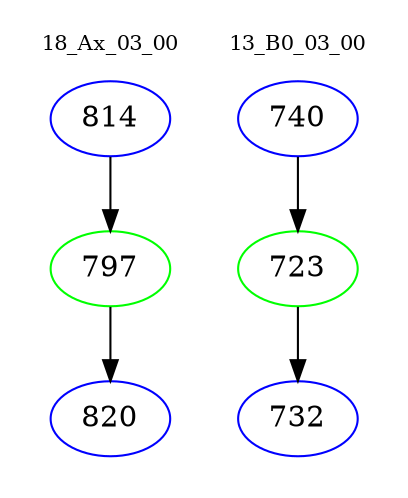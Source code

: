 digraph{
subgraph cluster_0 {
color = white
label = "18_Ax_03_00";
fontsize=10;
T0_814 [label="814", color="blue"]
T0_814 -> T0_797 [color="black"]
T0_797 [label="797", color="green"]
T0_797 -> T0_820 [color="black"]
T0_820 [label="820", color="blue"]
}
subgraph cluster_1 {
color = white
label = "13_B0_03_00";
fontsize=10;
T1_740 [label="740", color="blue"]
T1_740 -> T1_723 [color="black"]
T1_723 [label="723", color="green"]
T1_723 -> T1_732 [color="black"]
T1_732 [label="732", color="blue"]
}
}
